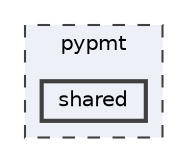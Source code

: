 digraph "pypmt/shared"
{
 // LATEX_PDF_SIZE
  bgcolor="transparent";
  edge [fontname=Helvetica,fontsize=10,labelfontname=Helvetica,labelfontsize=10];
  node [fontname=Helvetica,fontsize=10,shape=box,height=0.2,width=0.4];
  compound=true
  subgraph clusterdir_00b364991e3d9d5d5f8f10ad2adefdce {
    graph [ bgcolor="#edf0f7", pencolor="grey25", label="pypmt", fontname=Helvetica,fontsize=10 style="filled,dashed", URL="dir_00b364991e3d9d5d5f8f10ad2adefdce.html",tooltip=""]
  dir_ab42d01d31dcb3847a603195ecc7072d [label="shared", fillcolor="#edf0f7", color="grey25", style="filled,bold", URL="dir_ab42d01d31dcb3847a603195ecc7072d.html",tooltip=""];
  }
}
